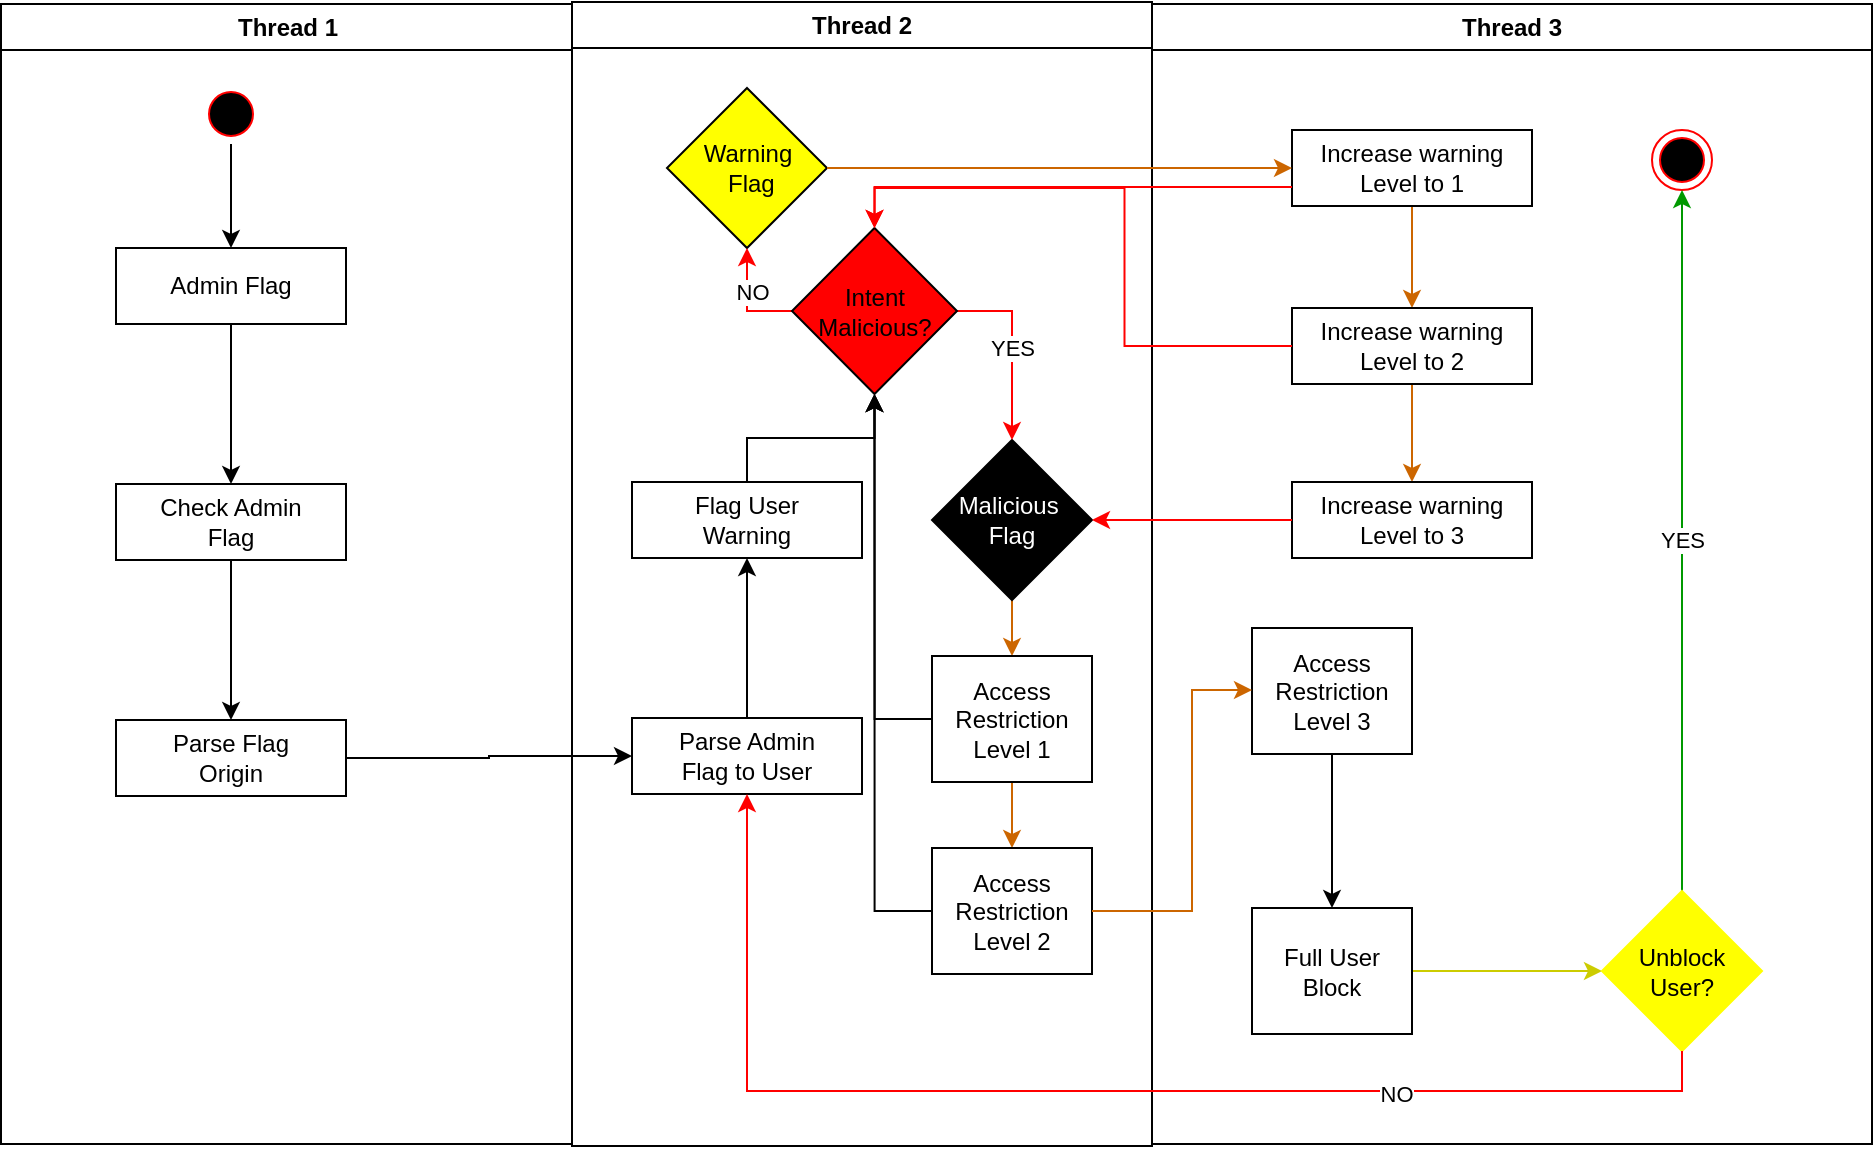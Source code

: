 <mxfile version="21.0.2" type="github">
  <diagram name="Page-1" id="e7e014a7-5840-1c2e-5031-d8a46d1fe8dd">
    <mxGraphModel dx="1600" dy="751" grid="1" gridSize="10" guides="1" tooltips="1" connect="1" arrows="1" fold="1" page="1" pageScale="1" pageWidth="1169" pageHeight="826" background="none" math="0" shadow="0">
      <root>
        <mxCell id="0" />
        <mxCell id="1" parent="0" />
        <mxCell id="2" value="Thread 1" style="swimlane;whiteSpace=wrap" parent="1" vertex="1">
          <mxGeometry x="164.5" y="128" width="285.5" height="570" as="geometry" />
        </mxCell>
        <mxCell id="2AYsPokjPIX3JPCkXX3g-94" value="" style="edgeStyle=orthogonalEdgeStyle;rounded=0;orthogonalLoop=1;jettySize=auto;html=1;" parent="2" source="5" target="2AYsPokjPIX3JPCkXX3g-38" edge="1">
          <mxGeometry relative="1" as="geometry" />
        </mxCell>
        <mxCell id="5" value="" style="ellipse;shape=startState;fillColor=#000000;strokeColor=#ff0000;" parent="2" vertex="1">
          <mxGeometry x="100" y="40" width="30" height="30" as="geometry" />
        </mxCell>
        <mxCell id="LdhuR25lk1DsIXaJExgV-69" style="edgeStyle=orthogonalEdgeStyle;rounded=0;orthogonalLoop=1;jettySize=auto;html=1;exitX=0;exitY=0.5;exitDx=0;exitDy=0;entryX=-0.005;entryY=0.56;entryDx=0;entryDy=0;entryPerimeter=0;strokeColor=#FF0000;" parent="2" edge="1">
          <mxGeometry relative="1" as="geometry">
            <mxPoint x="59.45" y="353" as="targetPoint" />
          </mxGeometry>
        </mxCell>
        <mxCell id="2AYsPokjPIX3JPCkXX3g-40" value="" style="edgeStyle=orthogonalEdgeStyle;rounded=0;orthogonalLoop=1;jettySize=auto;html=1;" parent="2" source="2AYsPokjPIX3JPCkXX3g-38" target="2AYsPokjPIX3JPCkXX3g-39" edge="1">
          <mxGeometry relative="1" as="geometry" />
        </mxCell>
        <mxCell id="2AYsPokjPIX3JPCkXX3g-38" value="Admin Flag" style="rounded=0;whiteSpace=wrap;html=1;" parent="2" vertex="1">
          <mxGeometry x="57.5" y="122" width="115" height="38" as="geometry" />
        </mxCell>
        <mxCell id="2AYsPokjPIX3JPCkXX3g-42" value="" style="edgeStyle=orthogonalEdgeStyle;rounded=0;orthogonalLoop=1;jettySize=auto;html=1;" parent="2" source="2AYsPokjPIX3JPCkXX3g-39" target="2AYsPokjPIX3JPCkXX3g-41" edge="1">
          <mxGeometry relative="1" as="geometry" />
        </mxCell>
        <mxCell id="2AYsPokjPIX3JPCkXX3g-39" value="&lt;div&gt;Check Admin&lt;/div&gt;&lt;div&gt;Flag&lt;br&gt;&lt;/div&gt;" style="rounded=0;whiteSpace=wrap;html=1;fillColor=rgb(255, 255, 255);strokeColor=rgb(0, 0, 0);fontColor=rgb(0, 0, 0);" parent="2" vertex="1">
          <mxGeometry x="57.5" y="240" width="115" height="38" as="geometry" />
        </mxCell>
        <mxCell id="2AYsPokjPIX3JPCkXX3g-41" value="&lt;div&gt;Parse Flag&lt;/div&gt;&lt;div&gt;Origin&lt;br&gt;&lt;/div&gt;" style="rounded=0;whiteSpace=wrap;html=1;fillColor=rgb(255, 255, 255);strokeColor=rgb(0, 0, 0);fontColor=rgb(0, 0, 0);" parent="2" vertex="1">
          <mxGeometry x="57.5" y="358" width="115" height="38" as="geometry" />
        </mxCell>
        <mxCell id="3" value="Thread 2" style="swimlane;whiteSpace=wrap" parent="1" vertex="1">
          <mxGeometry x="450" y="127" width="290" height="572" as="geometry" />
        </mxCell>
        <mxCell id="2AYsPokjPIX3JPCkXX3g-46" value="" style="edgeStyle=orthogonalEdgeStyle;rounded=0;orthogonalLoop=1;jettySize=auto;html=1;" parent="3" source="2AYsPokjPIX3JPCkXX3g-43" target="2AYsPokjPIX3JPCkXX3g-45" edge="1">
          <mxGeometry relative="1" as="geometry" />
        </mxCell>
        <mxCell id="2AYsPokjPIX3JPCkXX3g-43" value="&lt;div&gt;Parse Admin&lt;/div&gt;&lt;div&gt;Flag to User&lt;br&gt;&lt;/div&gt;" style="rounded=0;whiteSpace=wrap;html=1;fillColor=rgb(255, 255, 255);strokeColor=rgb(0, 0, 0);fontColor=rgb(0, 0, 0);" parent="3" vertex="1">
          <mxGeometry x="30" y="358" width="115" height="38" as="geometry" />
        </mxCell>
        <mxCell id="2AYsPokjPIX3JPCkXX3g-69" style="edgeStyle=orthogonalEdgeStyle;rounded=0;orthogonalLoop=1;jettySize=auto;html=1;exitX=0.5;exitY=0;exitDx=0;exitDy=0;" parent="3" source="2AYsPokjPIX3JPCkXX3g-45" target="2AYsPokjPIX3JPCkXX3g-68" edge="1">
          <mxGeometry relative="1" as="geometry" />
        </mxCell>
        <mxCell id="2AYsPokjPIX3JPCkXX3g-45" value="&lt;div&gt;Flag User&lt;/div&gt;&lt;div&gt;Warning&lt;br&gt;&lt;/div&gt;" style="rounded=0;whiteSpace=wrap;html=1;fillColor=rgb(255, 255, 255);strokeColor=rgb(0, 0, 0);fontColor=rgb(0, 0, 0);" parent="3" vertex="1">
          <mxGeometry x="30" y="240" width="115" height="38" as="geometry" />
        </mxCell>
        <mxCell id="2AYsPokjPIX3JPCkXX3g-77" value="" style="edgeStyle=orthogonalEdgeStyle;rounded=0;orthogonalLoop=1;jettySize=auto;html=1;strokeColor=#CC6600;" parent="3" source="2AYsPokjPIX3JPCkXX3g-47" target="2AYsPokjPIX3JPCkXX3g-76" edge="1">
          <mxGeometry relative="1" as="geometry" />
        </mxCell>
        <mxCell id="2AYsPokjPIX3JPCkXX3g-47" value="&lt;div&gt;&lt;font color=&quot;#FFFFFF&quot;&gt;Malicious&amp;nbsp;&lt;/font&gt;&lt;/div&gt;&lt;div&gt;&lt;font color=&quot;#FFFFFF&quot;&gt;Flag&lt;br&gt;&lt;/font&gt;&lt;/div&gt;" style="rhombus;whiteSpace=wrap;html=1;fillColor=#000000;strokeColor=rgb(0, 0, 0);fontColor=rgb(0, 0, 0);rounded=0;" parent="3" vertex="1">
          <mxGeometry x="180" y="219" width="80" height="80" as="geometry" />
        </mxCell>
        <mxCell id="2AYsPokjPIX3JPCkXX3g-55" value="&lt;div&gt;Warning&lt;/div&gt;&lt;div&gt;&amp;nbsp;Flag&lt;/div&gt;" style="rhombus;whiteSpace=wrap;html=1;fillColor=#FFFF00;strokeColor=rgb(0, 0, 0);fontColor=rgb(0, 0, 0);rounded=0;" parent="3" vertex="1">
          <mxGeometry x="47.5" y="43" width="80" height="80" as="geometry" />
        </mxCell>
        <mxCell id="2AYsPokjPIX3JPCkXX3g-70" style="edgeStyle=orthogonalEdgeStyle;rounded=0;orthogonalLoop=1;jettySize=auto;html=1;exitX=0;exitY=0.5;exitDx=0;exitDy=0;entryX=0.5;entryY=1;entryDx=0;entryDy=0;strokeColor=#FF0000;" parent="3" source="2AYsPokjPIX3JPCkXX3g-68" target="2AYsPokjPIX3JPCkXX3g-55" edge="1">
          <mxGeometry relative="1" as="geometry" />
        </mxCell>
        <mxCell id="2AYsPokjPIX3JPCkXX3g-71" value="NO" style="edgeLabel;html=1;align=center;verticalAlign=middle;resizable=0;points=[];" parent="2AYsPokjPIX3JPCkXX3g-70" vertex="1" connectable="0">
          <mxGeometry x="0.197" y="-2" relative="1" as="geometry">
            <mxPoint as="offset" />
          </mxGeometry>
        </mxCell>
        <mxCell id="2AYsPokjPIX3JPCkXX3g-73" value="YES" style="edgeStyle=orthogonalEdgeStyle;rounded=0;orthogonalLoop=1;jettySize=auto;html=1;exitX=1;exitY=0.5;exitDx=0;exitDy=0;entryX=0.5;entryY=0;entryDx=0;entryDy=0;strokeColor=#FF0000;" parent="3" source="2AYsPokjPIX3JPCkXX3g-68" target="2AYsPokjPIX3JPCkXX3g-47" edge="1">
          <mxGeometry relative="1" as="geometry" />
        </mxCell>
        <mxCell id="2AYsPokjPIX3JPCkXX3g-68" value="&lt;div&gt;Intent&lt;/div&gt;&lt;div&gt;Malicious?&lt;br&gt;&lt;/div&gt;" style="rhombus;whiteSpace=wrap;html=1;fillColor=#FF0000;" parent="3" vertex="1">
          <mxGeometry x="110" y="113" width="82.5" height="83" as="geometry" />
        </mxCell>
        <mxCell id="2AYsPokjPIX3JPCkXX3g-79" value="" style="edgeStyle=orthogonalEdgeStyle;rounded=0;orthogonalLoop=1;jettySize=auto;html=1;strokeColor=#CC6600;" parent="3" source="2AYsPokjPIX3JPCkXX3g-76" target="2AYsPokjPIX3JPCkXX3g-78" edge="1">
          <mxGeometry relative="1" as="geometry" />
        </mxCell>
        <mxCell id="2AYsPokjPIX3JPCkXX3g-99" style="edgeStyle=orthogonalEdgeStyle;rounded=0;orthogonalLoop=1;jettySize=auto;html=1;exitX=0;exitY=0.5;exitDx=0;exitDy=0;entryX=0.5;entryY=1;entryDx=0;entryDy=0;" parent="3" source="2AYsPokjPIX3JPCkXX3g-76" target="2AYsPokjPIX3JPCkXX3g-68" edge="1">
          <mxGeometry relative="1" as="geometry" />
        </mxCell>
        <mxCell id="2AYsPokjPIX3JPCkXX3g-76" value="&lt;div&gt;Access Restriction&lt;/div&gt;&lt;div&gt;Level 1&lt;br&gt;&lt;/div&gt;" style="whiteSpace=wrap;html=1;fillColor=rgb(255, 255, 255);strokeColor=rgb(0, 0, 0);fontColor=rgb(0, 0, 0);rounded=0;" parent="3" vertex="1">
          <mxGeometry x="180" y="327" width="80" height="63" as="geometry" />
        </mxCell>
        <mxCell id="2AYsPokjPIX3JPCkXX3g-100" style="edgeStyle=orthogonalEdgeStyle;rounded=0;orthogonalLoop=1;jettySize=auto;html=1;exitX=0;exitY=0.5;exitDx=0;exitDy=0;entryX=0.5;entryY=1;entryDx=0;entryDy=0;" parent="3" source="2AYsPokjPIX3JPCkXX3g-78" target="2AYsPokjPIX3JPCkXX3g-68" edge="1">
          <mxGeometry relative="1" as="geometry" />
        </mxCell>
        <mxCell id="2AYsPokjPIX3JPCkXX3g-78" value="&lt;div&gt;Access Restriction&lt;/div&gt;&lt;div&gt;Level 2&lt;br&gt;&lt;/div&gt;" style="whiteSpace=wrap;html=1;fillColor=rgb(255, 255, 255);strokeColor=rgb(0, 0, 0);fontColor=rgb(0, 0, 0);rounded=0;" parent="3" vertex="1">
          <mxGeometry x="180" y="423" width="80" height="63" as="geometry" />
        </mxCell>
        <mxCell id="4" value="Thread 3" style="swimlane;whiteSpace=wrap" parent="1" vertex="1">
          <mxGeometry x="740" y="128" width="360" height="570" as="geometry" />
        </mxCell>
        <mxCell id="38" value="" style="ellipse;shape=endState;fillColor=#000000;strokeColor=#ff0000" parent="4" vertex="1">
          <mxGeometry x="250" y="63" width="30" height="30" as="geometry" />
        </mxCell>
        <mxCell id="no-FgJv35wXuLeluLs2J-44" value="YES" style="edgeStyle=orthogonalEdgeStyle;rounded=0;orthogonalLoop=1;jettySize=auto;html=1;exitX=0.5;exitY=1;exitDx=0;exitDy=0;entryX=1;entryY=0.5;entryDx=0;entryDy=0;" parent="4" edge="1">
          <mxGeometry relative="1" as="geometry">
            <mxPoint x="320" y="350" as="targetPoint" />
          </mxGeometry>
        </mxCell>
        <mxCell id="no-FgJv35wXuLeluLs2J-45" value="NO" style="edgeStyle=orthogonalEdgeStyle;rounded=0;orthogonalLoop=1;jettySize=auto;html=1;exitX=0.5;exitY=0;exitDx=0;exitDy=0;entryX=0;entryY=0.14;entryDx=0;entryDy=0;entryPerimeter=0;" parent="4" edge="1">
          <mxGeometry relative="1" as="geometry">
            <mxPoint x="60" y="332" as="targetPoint" />
            <Array as="points">
              <mxPoint x="280" y="153" />
              <mxPoint x="20" y="153" />
              <mxPoint x="20" y="332" />
            </Array>
          </mxGeometry>
        </mxCell>
        <mxCell id="2AYsPokjPIX3JPCkXX3g-61" value="" style="edgeStyle=orthogonalEdgeStyle;rounded=0;orthogonalLoop=1;jettySize=auto;html=1;strokeColor=#CC6600;" parent="4" source="2AYsPokjPIX3JPCkXX3g-58" target="2AYsPokjPIX3JPCkXX3g-60" edge="1">
          <mxGeometry relative="1" as="geometry" />
        </mxCell>
        <mxCell id="2AYsPokjPIX3JPCkXX3g-58" value="&lt;div&gt;Increase warning &lt;br&gt;&lt;/div&gt;&lt;div&gt;Level to 1&lt;br&gt;&lt;/div&gt;" style="whiteSpace=wrap;html=1;fillColor=rgb(255, 255, 255);strokeColor=rgb(0, 0, 0);fontColor=rgb(0, 0, 0);rounded=0;" parent="4" vertex="1">
          <mxGeometry x="70" y="63" width="120" height="38" as="geometry" />
        </mxCell>
        <mxCell id="2AYsPokjPIX3JPCkXX3g-63" value="" style="edgeStyle=orthogonalEdgeStyle;rounded=0;orthogonalLoop=1;jettySize=auto;html=1;strokeColor=#CC6600;" parent="4" source="2AYsPokjPIX3JPCkXX3g-60" target="2AYsPokjPIX3JPCkXX3g-62" edge="1">
          <mxGeometry relative="1" as="geometry" />
        </mxCell>
        <mxCell id="2AYsPokjPIX3JPCkXX3g-60" value="&lt;div&gt;Increase warning &lt;br&gt;&lt;/div&gt;&lt;div&gt;Level to 2&lt;br&gt;&lt;/div&gt;" style="whiteSpace=wrap;html=1;fillColor=rgb(255, 255, 255);strokeColor=rgb(0, 0, 0);fontColor=rgb(0, 0, 0);rounded=0;" parent="4" vertex="1">
          <mxGeometry x="70" y="152" width="120" height="38" as="geometry" />
        </mxCell>
        <mxCell id="2AYsPokjPIX3JPCkXX3g-62" value="&lt;div&gt;Increase warning &lt;br&gt;&lt;/div&gt;&lt;div&gt;Level to 3&lt;br&gt;&lt;/div&gt;" style="whiteSpace=wrap;html=1;fillColor=rgb(255, 255, 255);strokeColor=rgb(0, 0, 0);fontColor=rgb(0, 0, 0);rounded=0;" parent="4" vertex="1">
          <mxGeometry x="70" y="239" width="120" height="38" as="geometry" />
        </mxCell>
        <mxCell id="2AYsPokjPIX3JPCkXX3g-83" value="" style="edgeStyle=orthogonalEdgeStyle;rounded=0;orthogonalLoop=1;jettySize=auto;html=1;" parent="4" source="2AYsPokjPIX3JPCkXX3g-80" target="2AYsPokjPIX3JPCkXX3g-82" edge="1">
          <mxGeometry relative="1" as="geometry" />
        </mxCell>
        <mxCell id="2AYsPokjPIX3JPCkXX3g-80" value="&lt;div&gt;Access Restriction&lt;/div&gt;&lt;div&gt;Level 3&lt;br&gt;&lt;/div&gt;" style="whiteSpace=wrap;html=1;fillColor=rgb(255, 255, 255);strokeColor=rgb(0, 0, 0);fontColor=rgb(0, 0, 0);rounded=0;" parent="4" vertex="1">
          <mxGeometry x="50" y="312" width="80" height="63" as="geometry" />
        </mxCell>
        <mxCell id="2AYsPokjPIX3JPCkXX3g-88" value="" style="edgeStyle=orthogonalEdgeStyle;rounded=0;orthogonalLoop=1;jettySize=auto;html=1;strokeColor=#CCCC00;" parent="4" source="2AYsPokjPIX3JPCkXX3g-82" target="2AYsPokjPIX3JPCkXX3g-87" edge="1">
          <mxGeometry relative="1" as="geometry" />
        </mxCell>
        <mxCell id="2AYsPokjPIX3JPCkXX3g-82" value="&lt;div&gt;Full User&lt;/div&gt;&lt;div&gt;Block&lt;br&gt;&lt;/div&gt;" style="whiteSpace=wrap;html=1;fillColor=rgb(255, 255, 255);strokeColor=rgb(0, 0, 0);fontColor=rgb(0, 0, 0);rounded=0;" parent="4" vertex="1">
          <mxGeometry x="50" y="452" width="80" height="63" as="geometry" />
        </mxCell>
        <mxCell id="2AYsPokjPIX3JPCkXX3g-93" value="YES" style="edgeStyle=orthogonalEdgeStyle;rounded=0;orthogonalLoop=1;jettySize=auto;html=1;exitX=0.5;exitY=0;exitDx=0;exitDy=0;entryX=0.5;entryY=1;entryDx=0;entryDy=0;strokeColor=#009900;" parent="4" source="2AYsPokjPIX3JPCkXX3g-87" target="38" edge="1">
          <mxGeometry relative="1" as="geometry" />
        </mxCell>
        <mxCell id="2AYsPokjPIX3JPCkXX3g-87" value="&lt;div&gt;Unblock&lt;/div&gt;&lt;div&gt;User?&lt;br&gt;&lt;/div&gt;" style="rhombus;whiteSpace=wrap;html=1;fillColor=#FFFF00;strokeColor=#FFFF00;fontColor=rgb(0, 0, 0);rounded=0;" parent="4" vertex="1">
          <mxGeometry x="225" y="443.5" width="80" height="80" as="geometry" />
        </mxCell>
        <mxCell id="2AYsPokjPIX3JPCkXX3g-44" value="" style="edgeStyle=orthogonalEdgeStyle;rounded=0;orthogonalLoop=1;jettySize=auto;html=1;" parent="1" source="2AYsPokjPIX3JPCkXX3g-41" target="2AYsPokjPIX3JPCkXX3g-43" edge="1">
          <mxGeometry relative="1" as="geometry" />
        </mxCell>
        <mxCell id="2AYsPokjPIX3JPCkXX3g-59" value="" style="edgeStyle=orthogonalEdgeStyle;rounded=0;orthogonalLoop=1;jettySize=auto;html=1;strokeColor=#CC6600;" parent="1" source="2AYsPokjPIX3JPCkXX3g-55" target="2AYsPokjPIX3JPCkXX3g-58" edge="1">
          <mxGeometry relative="1" as="geometry" />
        </mxCell>
        <mxCell id="2AYsPokjPIX3JPCkXX3g-64" style="edgeStyle=orthogonalEdgeStyle;rounded=0;orthogonalLoop=1;jettySize=auto;html=1;entryX=1;entryY=0.5;entryDx=0;entryDy=0;strokeColor=#FF0000;" parent="1" source="2AYsPokjPIX3JPCkXX3g-62" target="2AYsPokjPIX3JPCkXX3g-47" edge="1">
          <mxGeometry relative="1" as="geometry" />
        </mxCell>
        <mxCell id="2AYsPokjPIX3JPCkXX3g-81" value="" style="edgeStyle=orthogonalEdgeStyle;rounded=0;orthogonalLoop=1;jettySize=auto;html=1;strokeColor=#CC6600;" parent="1" source="2AYsPokjPIX3JPCkXX3g-78" target="2AYsPokjPIX3JPCkXX3g-80" edge="1">
          <mxGeometry relative="1" as="geometry">
            <Array as="points">
              <mxPoint x="760" y="581" />
              <mxPoint x="760" y="471" />
            </Array>
          </mxGeometry>
        </mxCell>
        <mxCell id="2AYsPokjPIX3JPCkXX3g-89" style="edgeStyle=orthogonalEdgeStyle;rounded=0;orthogonalLoop=1;jettySize=auto;html=1;exitX=0.5;exitY=1;exitDx=0;exitDy=0;entryX=0.5;entryY=1;entryDx=0;entryDy=0;strokeColor=#FF0000;" parent="1" source="2AYsPokjPIX3JPCkXX3g-87" target="2AYsPokjPIX3JPCkXX3g-43" edge="1">
          <mxGeometry relative="1" as="geometry" />
        </mxCell>
        <mxCell id="2AYsPokjPIX3JPCkXX3g-90" value="NO" style="edgeLabel;html=1;align=center;verticalAlign=middle;resizable=0;points=[];" parent="2AYsPokjPIX3JPCkXX3g-89" vertex="1" connectable="0">
          <mxGeometry x="-0.488" y="1" relative="1" as="geometry">
            <mxPoint as="offset" />
          </mxGeometry>
        </mxCell>
        <mxCell id="2AYsPokjPIX3JPCkXX3g-95" style="edgeStyle=orthogonalEdgeStyle;rounded=0;orthogonalLoop=1;jettySize=auto;html=1;exitX=0;exitY=0.75;exitDx=0;exitDy=0;strokeColor=#FF0000;" parent="1" source="2AYsPokjPIX3JPCkXX3g-58" target="2AYsPokjPIX3JPCkXX3g-68" edge="1">
          <mxGeometry relative="1" as="geometry" />
        </mxCell>
        <mxCell id="2AYsPokjPIX3JPCkXX3g-96" style="edgeStyle=orthogonalEdgeStyle;rounded=0;orthogonalLoop=1;jettySize=auto;html=1;exitX=0;exitY=0.5;exitDx=0;exitDy=0;entryX=0.5;entryY=0;entryDx=0;entryDy=0;strokeColor=#FF0000;" parent="1" source="2AYsPokjPIX3JPCkXX3g-60" target="2AYsPokjPIX3JPCkXX3g-68" edge="1">
          <mxGeometry relative="1" as="geometry" />
        </mxCell>
      </root>
    </mxGraphModel>
  </diagram>
</mxfile>
